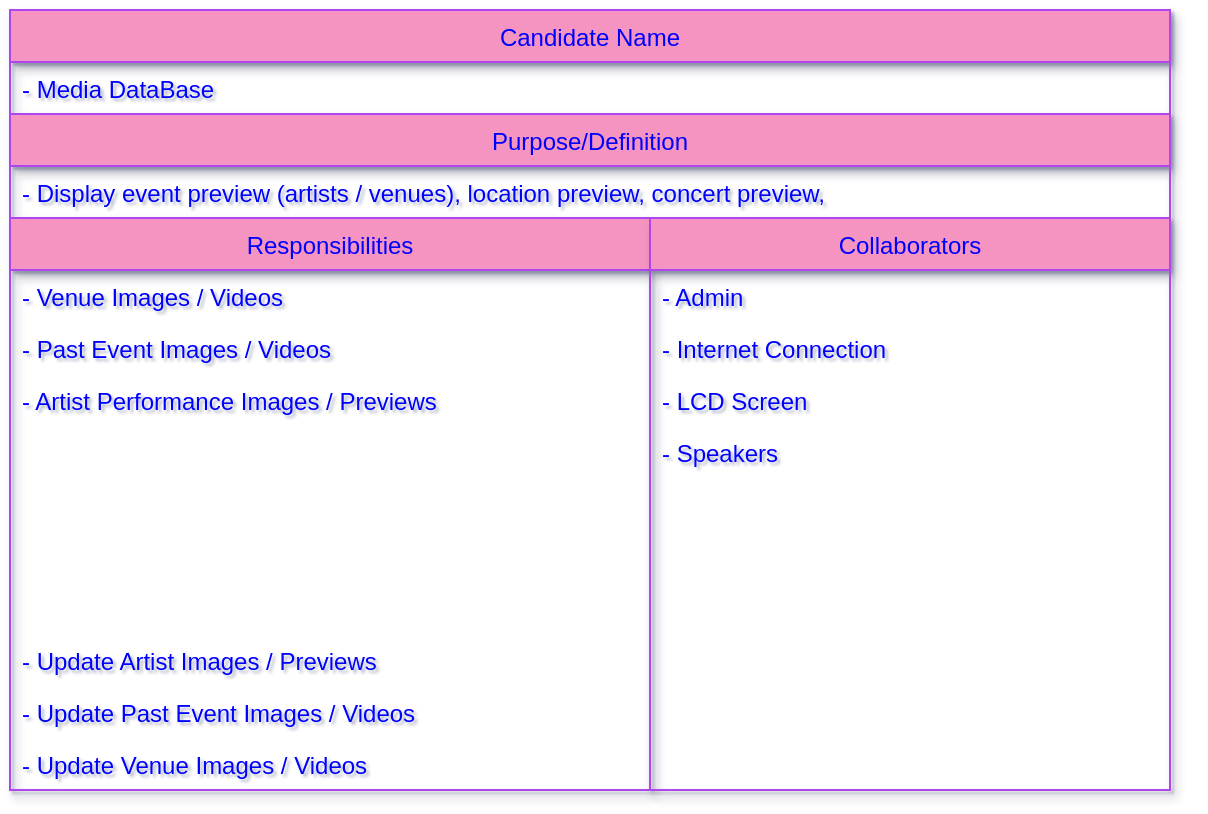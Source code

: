 <mxfile>
    <diagram id="W2ZAW1FnjPquX32l2CgK" name="Page-1">
        <mxGraphModel dx="1983" dy="1325" grid="1" gridSize="10" guides="1" tooltips="1" connect="1" arrows="1" fold="1" page="1" pageScale="1" pageWidth="1600" pageHeight="1200" math="0" shadow="1">
            <root>
                <mxCell id="0"/>
                <mxCell id="1" parent="0"/>
                <mxCell id="2" value="Candidate Name" style="swimlane;fontStyle=0;childLayout=stackLayout;horizontal=1;startSize=26;horizontalStack=0;resizeParent=1;resizeParentMax=0;resizeLast=0;collapsible=1;marginBottom=0;rounded=0;sketch=0;strokeColor=#AF45ED;fillColor=#F694C1;fontColor=#0000FF;shadow=1;" vertex="1" parent="1">
                    <mxGeometry x="510" y="405" width="580" height="52" as="geometry"/>
                </mxCell>
                <mxCell id="3" value="- Media DataBase" style="text;strokeColor=none;fillColor=none;align=left;verticalAlign=top;spacingLeft=4;spacingRight=4;overflow=hidden;rotatable=0;points=[[0,0.5],[1,0.5]];portConstraint=eastwest;fontColor=#0000FF;shadow=1;" vertex="1" parent="2">
                    <mxGeometry y="26" width="580" height="26" as="geometry"/>
                </mxCell>
                <mxCell id="4" value="Purpose/Definition" style="swimlane;fontStyle=0;childLayout=stackLayout;horizontal=1;startSize=26;horizontalStack=0;resizeParent=1;resizeParentMax=0;resizeLast=0;collapsible=1;marginBottom=0;rounded=0;sketch=0;strokeColor=#AF45ED;fillColor=#F694C1;fontColor=#0000FF;shadow=1;" vertex="1" parent="1">
                    <mxGeometry x="510" y="457" width="580" height="52" as="geometry"/>
                </mxCell>
                <mxCell id="5" value="- Display event preview (artists / venues), location preview, concert preview, " style="text;strokeColor=none;fillColor=none;align=left;verticalAlign=top;spacingLeft=4;spacingRight=4;overflow=hidden;rotatable=0;points=[[0,0.5],[1,0.5]];portConstraint=eastwest;fontColor=#0000FF;shadow=1;" vertex="1" parent="4">
                    <mxGeometry y="26" width="580" height="26" as="geometry"/>
                </mxCell>
                <mxCell id="6" value="Responsibilities" style="swimlane;fontStyle=0;childLayout=stackLayout;horizontal=1;startSize=26;horizontalStack=0;resizeParent=1;resizeParentMax=0;resizeLast=0;collapsible=1;marginBottom=0;rounded=0;sketch=0;strokeColor=#AF45ED;fillColor=#F694C1;fontColor=#0000FF;shadow=1;" vertex="1" parent="1">
                    <mxGeometry x="510" y="509" width="320" height="286" as="geometry"/>
                </mxCell>
                <mxCell id="7" value="- Venue Images / Videos" style="text;strokeColor=none;fillColor=none;align=left;verticalAlign=top;spacingLeft=4;spacingRight=4;overflow=hidden;rotatable=0;points=[[0,0.5],[1,0.5]];portConstraint=eastwest;fontColor=#0000FF;shadow=1;" vertex="1" parent="6">
                    <mxGeometry y="26" width="320" height="26" as="geometry"/>
                </mxCell>
                <mxCell id="8" value="- Past Event Images / Videos" style="text;strokeColor=none;fillColor=none;align=left;verticalAlign=top;spacingLeft=4;spacingRight=4;overflow=hidden;rotatable=0;points=[[0,0.5],[1,0.5]];portConstraint=eastwest;fontColor=#0000FF;shadow=1;" vertex="1" parent="6">
                    <mxGeometry y="52" width="320" height="26" as="geometry"/>
                </mxCell>
                <mxCell id="9" value="- Artist Performance Images / Previews" style="text;strokeColor=none;fillColor=none;align=left;verticalAlign=top;spacingLeft=4;spacingRight=4;overflow=hidden;rotatable=0;points=[[0,0.5],[1,0.5]];portConstraint=eastwest;fontColor=#0000FF;shadow=1;" vertex="1" parent="6">
                    <mxGeometry y="78" width="320" height="26" as="geometry"/>
                </mxCell>
                <mxCell id="10" value=" " style="text;strokeColor=none;fillColor=none;align=left;verticalAlign=top;spacingLeft=4;spacingRight=4;overflow=hidden;rotatable=0;points=[[0,0.5],[1,0.5]];portConstraint=eastwest;fontColor=#0000FF;shadow=1;" vertex="1" parent="6">
                    <mxGeometry y="104" width="320" height="26" as="geometry"/>
                </mxCell>
                <mxCell id="11" value=" " style="text;strokeColor=none;fillColor=none;align=left;verticalAlign=top;spacingLeft=4;spacingRight=4;overflow=hidden;rotatable=0;points=[[0,0.5],[1,0.5]];portConstraint=eastwest;fontColor=#0000FF;shadow=1;" vertex="1" parent="6">
                    <mxGeometry y="130" width="320" height="26" as="geometry"/>
                </mxCell>
                <mxCell id="12" value=" " style="text;strokeColor=none;fillColor=none;align=left;verticalAlign=top;spacingLeft=4;spacingRight=4;overflow=hidden;rotatable=0;points=[[0,0.5],[1,0.5]];portConstraint=eastwest;fontColor=#0000FF;shadow=1;" vertex="1" parent="6">
                    <mxGeometry y="156" width="320" height="26" as="geometry"/>
                </mxCell>
                <mxCell id="13" value=" " style="text;strokeColor=none;fillColor=none;align=left;verticalAlign=top;spacingLeft=4;spacingRight=4;overflow=hidden;rotatable=0;points=[[0,0.5],[1,0.5]];portConstraint=eastwest;fontColor=#0000FF;shadow=1;" vertex="1" parent="6">
                    <mxGeometry y="182" width="320" height="26" as="geometry"/>
                </mxCell>
                <mxCell id="14" value="- Update Artist Images / Previews" style="text;strokeColor=none;fillColor=none;align=left;verticalAlign=top;spacingLeft=4;spacingRight=4;overflow=hidden;rotatable=0;points=[[0,0.5],[1,0.5]];portConstraint=eastwest;fontColor=#0000FF;shadow=1;" vertex="1" parent="6">
                    <mxGeometry y="208" width="320" height="26" as="geometry"/>
                </mxCell>
                <mxCell id="15" value="- Update Past Event Images / Videos" style="text;strokeColor=none;fillColor=none;align=left;verticalAlign=top;spacingLeft=4;spacingRight=4;overflow=hidden;rotatable=0;points=[[0,0.5],[1,0.5]];portConstraint=eastwest;fontColor=#0000FF;shadow=1;" vertex="1" parent="6">
                    <mxGeometry y="234" width="320" height="26" as="geometry"/>
                </mxCell>
                <mxCell id="16" value="- Update Venue Images / Videos" style="text;strokeColor=none;fillColor=none;align=left;verticalAlign=top;spacingLeft=4;spacingRight=4;overflow=hidden;rotatable=0;points=[[0,0.5],[1,0.5]];portConstraint=eastwest;fontColor=#0000FF;shadow=1;" vertex="1" parent="6">
                    <mxGeometry y="260" width="320" height="26" as="geometry"/>
                </mxCell>
                <mxCell id="17" value="Collaborators" style="swimlane;fontStyle=0;childLayout=stackLayout;horizontal=1;startSize=26;horizontalStack=0;resizeParent=1;resizeParentMax=0;resizeLast=0;collapsible=1;marginBottom=0;rounded=0;sketch=0;strokeColor=#AF45ED;fillColor=#F694C1;fontColor=#0000FF;shadow=1;" vertex="1" parent="1">
                    <mxGeometry x="830" y="509" width="260" height="286" as="geometry"/>
                </mxCell>
                <mxCell id="18" value="- Admin" style="text;strokeColor=none;fillColor=none;align=left;verticalAlign=top;spacingLeft=4;spacingRight=4;overflow=hidden;rotatable=0;points=[[0,0.5],[1,0.5]];portConstraint=eastwest;fontColor=#0000FF;shadow=1;" vertex="1" parent="17">
                    <mxGeometry y="26" width="260" height="26" as="geometry"/>
                </mxCell>
                <mxCell id="19" value="- Internet Connection" style="text;strokeColor=none;fillColor=none;align=left;verticalAlign=top;spacingLeft=4;spacingRight=4;overflow=hidden;rotatable=0;points=[[0,0.5],[1,0.5]];portConstraint=eastwest;fontColor=#0000FF;shadow=1;" vertex="1" parent="17">
                    <mxGeometry y="52" width="260" height="26" as="geometry"/>
                </mxCell>
                <mxCell id="20" value="- LCD Screen " style="text;strokeColor=none;fillColor=none;align=left;verticalAlign=top;spacingLeft=4;spacingRight=4;overflow=hidden;rotatable=0;points=[[0,0.5],[1,0.5]];portConstraint=eastwest;fontColor=#0000FF;shadow=1;" vertex="1" parent="17">
                    <mxGeometry y="78" width="260" height="26" as="geometry"/>
                </mxCell>
                <mxCell id="21" value="- Speakers    " style="text;strokeColor=none;fillColor=none;align=left;verticalAlign=top;spacingLeft=4;spacingRight=4;overflow=hidden;rotatable=0;points=[[0,0.5],[1,0.5]];portConstraint=eastwest;fontColor=#0000FF;shadow=1;" vertex="1" parent="17">
                    <mxGeometry y="104" width="260" height="26" as="geometry"/>
                </mxCell>
                <mxCell id="22" value=" " style="text;strokeColor=none;fillColor=none;align=left;verticalAlign=top;spacingLeft=4;spacingRight=4;overflow=hidden;rotatable=0;points=[[0,0.5],[1,0.5]];portConstraint=eastwest;fontColor=#0000FF;shadow=1;" vertex="1" parent="17">
                    <mxGeometry y="130" width="260" height="26" as="geometry"/>
                </mxCell>
                <mxCell id="23" value=" " style="text;strokeColor=none;fillColor=none;align=left;verticalAlign=top;spacingLeft=4;spacingRight=4;overflow=hidden;rotatable=0;points=[[0,0.5],[1,0.5]];portConstraint=eastwest;fontColor=#0000FF;shadow=1;" vertex="1" parent="17">
                    <mxGeometry y="156" width="260" height="26" as="geometry"/>
                </mxCell>
                <mxCell id="24" value=" " style="text;strokeColor=none;fillColor=none;align=left;verticalAlign=top;spacingLeft=4;spacingRight=4;overflow=hidden;rotatable=0;points=[[0,0.5],[1,0.5]];portConstraint=eastwest;fontColor=#0000FF;shadow=1;" vertex="1" parent="17">
                    <mxGeometry y="182" width="260" height="26" as="geometry"/>
                </mxCell>
                <mxCell id="25" value=" " style="text;strokeColor=none;fillColor=none;align=left;verticalAlign=top;spacingLeft=4;spacingRight=4;overflow=hidden;rotatable=0;points=[[0,0.5],[1,0.5]];portConstraint=eastwest;fontColor=#0000FF;shadow=1;" vertex="1" parent="17">
                    <mxGeometry y="208" width="260" height="26" as="geometry"/>
                </mxCell>
                <mxCell id="26" value=" " style="text;strokeColor=none;fillColor=none;align=left;verticalAlign=top;spacingLeft=4;spacingRight=4;overflow=hidden;rotatable=0;points=[[0,0.5],[1,0.5]];portConstraint=eastwest;fontColor=#0000FF;shadow=1;" vertex="1" parent="17">
                    <mxGeometry y="234" width="260" height="26" as="geometry"/>
                </mxCell>
                <mxCell id="27" value=" " style="text;strokeColor=none;fillColor=none;align=left;verticalAlign=top;spacingLeft=4;spacingRight=4;overflow=hidden;rotatable=0;points=[[0,0.5],[1,0.5]];portConstraint=eastwest;fontColor=#0000FF;shadow=1;" vertex="1" parent="17">
                    <mxGeometry y="260" width="260" height="26" as="geometry"/>
                </mxCell>
                <mxCell id="28" style="edgeStyle=orthogonalEdgeStyle;curved=0;rounded=1;sketch=0;orthogonalLoop=1;jettySize=auto;html=1;exitX=1;exitY=0.5;exitDx=0;exitDy=0;fontColor=#0000FF;strokeColor=#60E696;fillColor=#F694C1;shadow=1;" edge="1" parent="17">
                    <mxGeometry relative="1" as="geometry">
                        <mxPoint x="260" y="65" as="sourcePoint"/>
                        <mxPoint x="260" y="65" as="targetPoint"/>
                    </mxGeometry>
                </mxCell>
            </root>
        </mxGraphModel>
    </diagram>
</mxfile>
